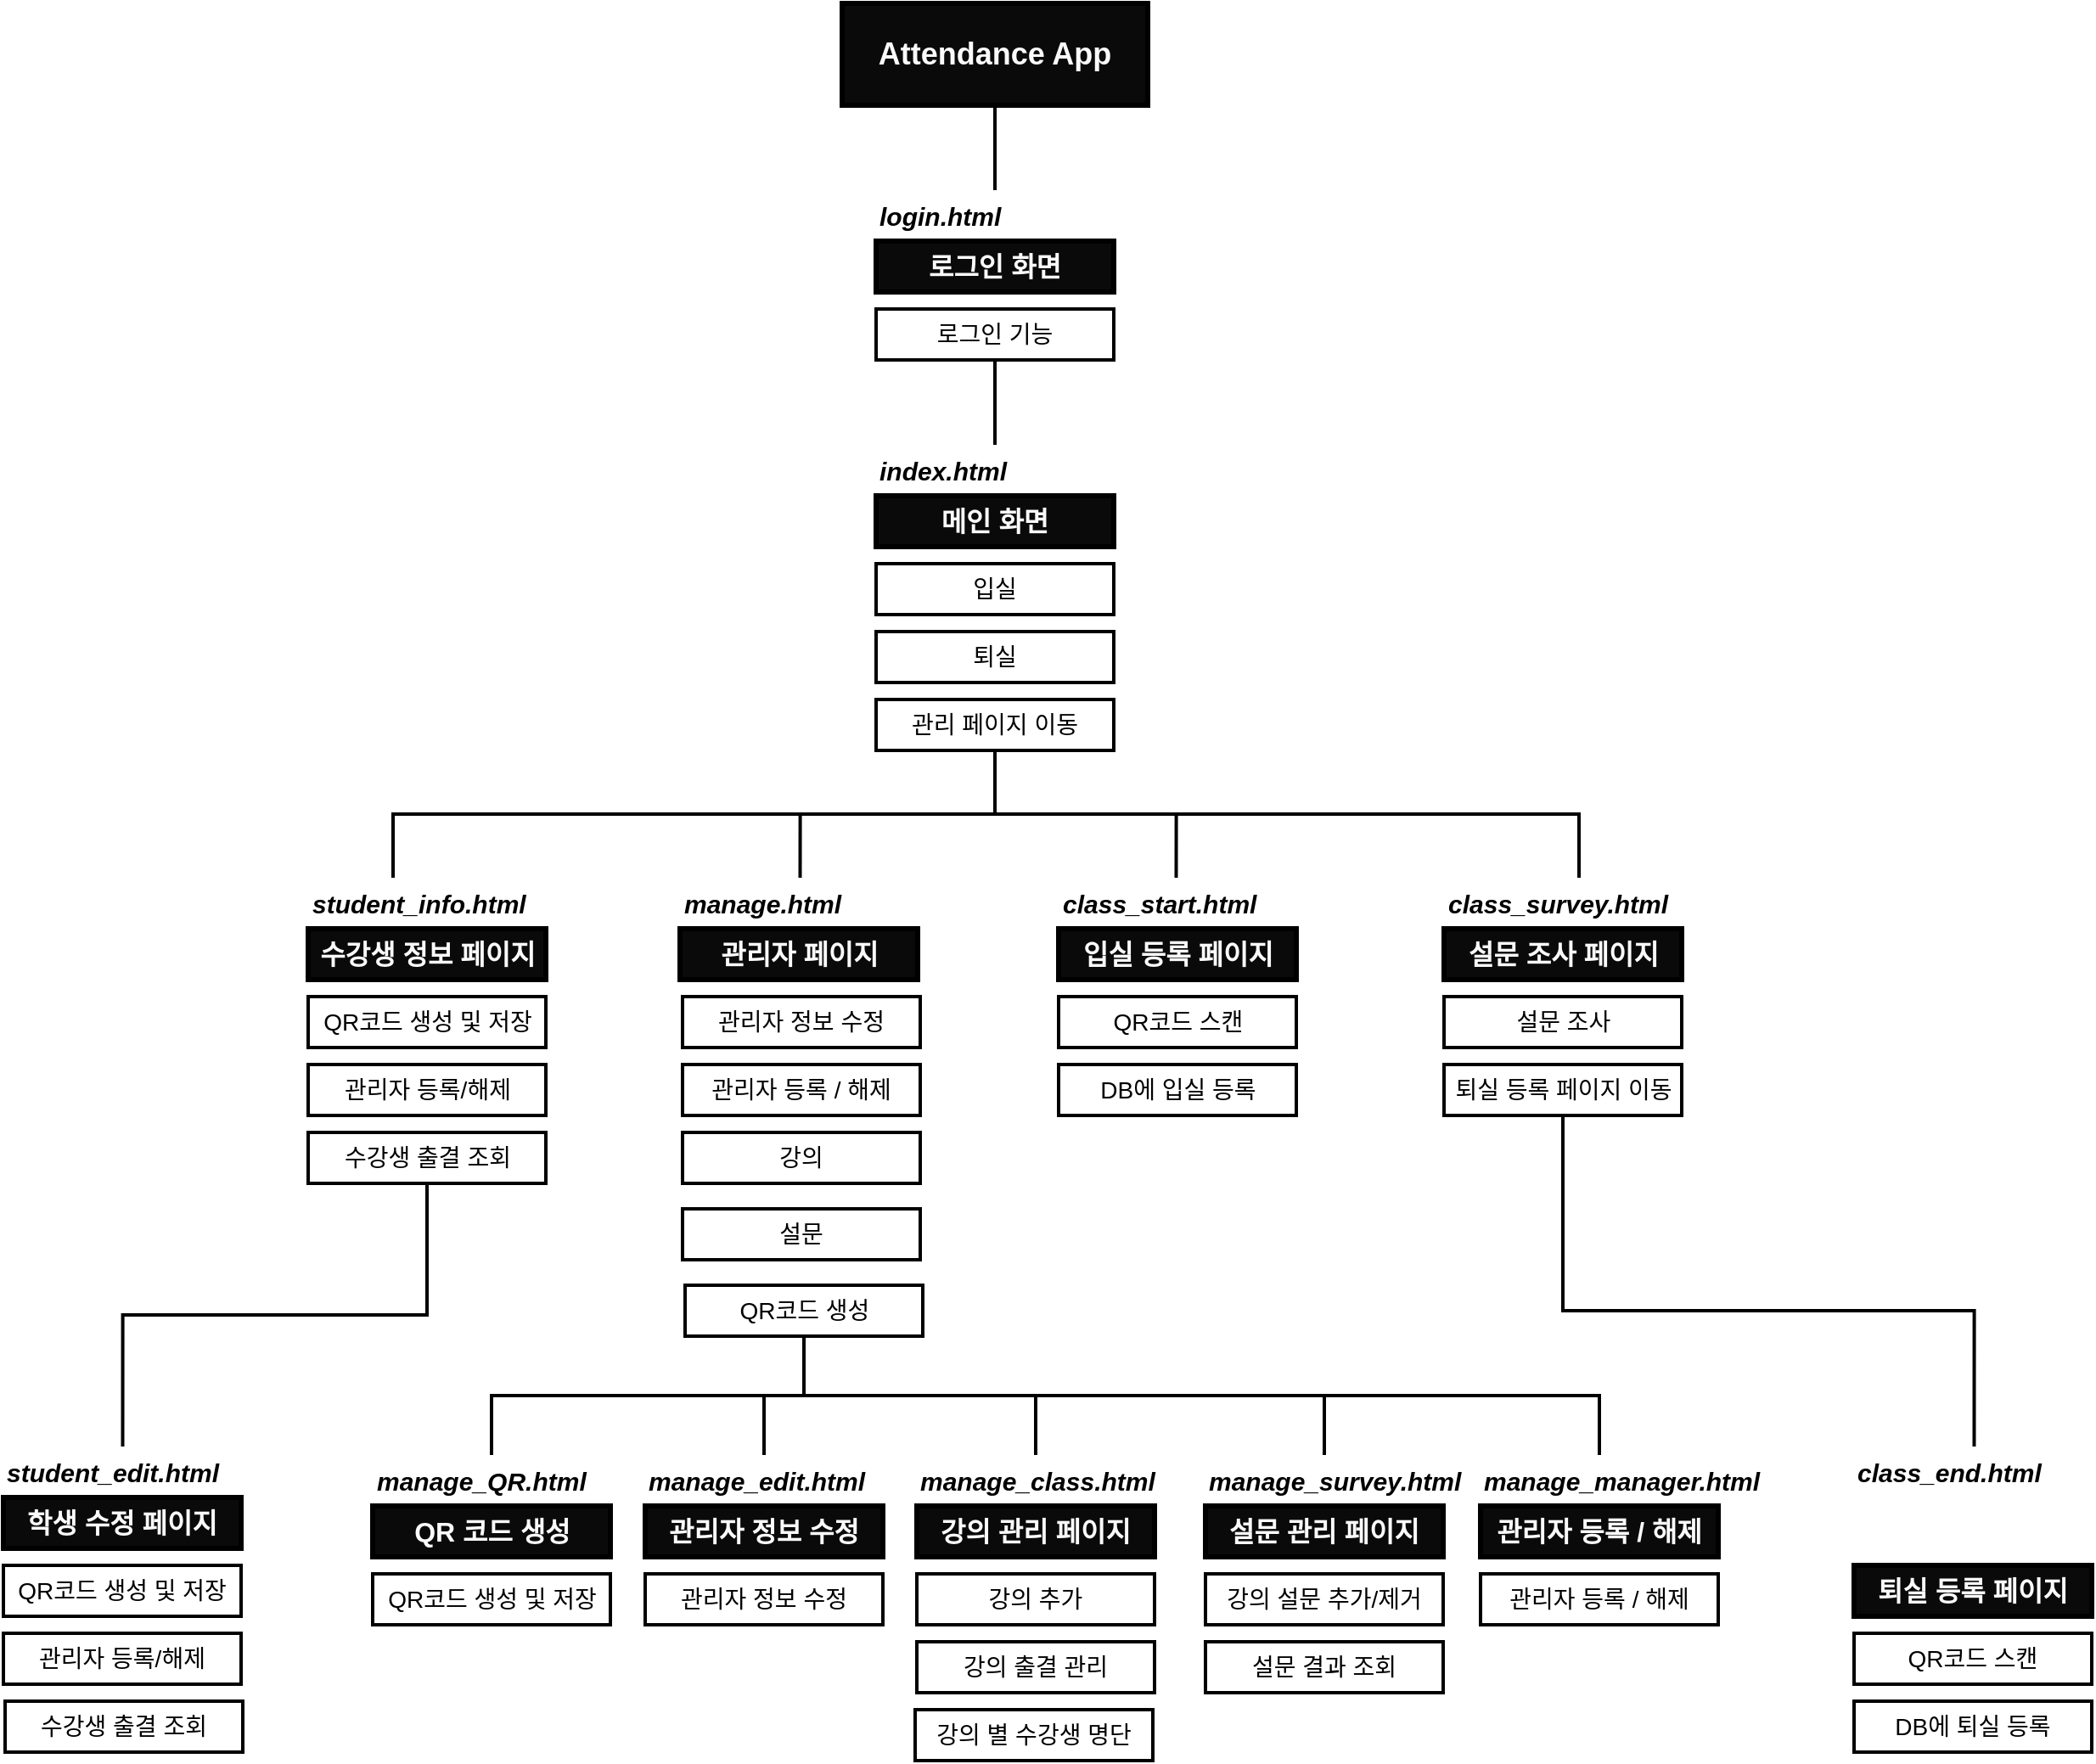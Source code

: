 <mxfile version="21.5.0" type="device">
  <diagram name="페이지-1" id="hCZEA4SWdRbqyfTR73-0">
    <mxGraphModel dx="2514" dy="828" grid="1" gridSize="10" guides="1" tooltips="1" connect="1" arrows="1" fold="1" page="1" pageScale="1" pageWidth="827" pageHeight="1169" math="0" shadow="0">
      <root>
        <mxCell id="0" />
        <mxCell id="1" parent="0" />
        <mxCell id="dNC86ZQWFl57OsV2Cq-r-1" value="&lt;font color=&quot;#fafafa&quot; style=&quot;font-size: 18px;&quot;&gt;&lt;b style=&quot;&quot;&gt;Attendance App&lt;/b&gt;&lt;/font&gt;" style="rounded=0;whiteSpace=wrap;html=1;strokeWidth=3;fillColor=#0A0A0A;" vertex="1" parent="1">
          <mxGeometry x="324" y="70" width="180" height="60" as="geometry" />
        </mxCell>
        <mxCell id="dNC86ZQWFl57OsV2Cq-r-5" value="&lt;font size=&quot;1&quot; color=&quot;#fafafa&quot;&gt;&lt;b style=&quot;font-size: 16px;&quot;&gt;로그인 화면&lt;/b&gt;&lt;/font&gt;" style="rounded=0;whiteSpace=wrap;html=1;strokeWidth=3;fillColor=#0A0A0A;" vertex="1" parent="1">
          <mxGeometry x="344" y="210" width="140" height="30" as="geometry" />
        </mxCell>
        <mxCell id="dNC86ZQWFl57OsV2Cq-r-7" value="&lt;span style=&quot;font-size: 14px;&quot;&gt;로그인 기능&lt;/span&gt;" style="rounded=0;whiteSpace=wrap;html=1;strokeWidth=2;" vertex="1" parent="1">
          <mxGeometry x="344" y="250" width="140" height="30" as="geometry" />
        </mxCell>
        <mxCell id="dNC86ZQWFl57OsV2Cq-r-8" value="&lt;font style=&quot;font-size: 15px;&quot;&gt;&lt;b&gt;&lt;i&gt;login.html&lt;/i&gt;&lt;/b&gt;&lt;/font&gt;" style="text;html=1;strokeColor=none;fillColor=none;align=left;verticalAlign=middle;whiteSpace=wrap;rounded=0;" vertex="1" parent="1">
          <mxGeometry x="344" y="180" width="100" height="30" as="geometry" />
        </mxCell>
        <mxCell id="l5bOxNPtONh7WhocYYk5-1" value="&lt;font color=&quot;#fafafa&quot;&gt;&lt;span style=&quot;font-size: 16px;&quot;&gt;&lt;b&gt;메인 화면&lt;/b&gt;&lt;/span&gt;&lt;/font&gt;" style="rounded=0;whiteSpace=wrap;html=1;strokeWidth=3;fillColor=#0A0A0A;" vertex="1" parent="1">
          <mxGeometry x="344" y="360" width="140" height="30" as="geometry" />
        </mxCell>
        <mxCell id="l5bOxNPtONh7WhocYYk5-2" value="&lt;span style=&quot;font-size: 14px;&quot;&gt;입실&lt;/span&gt;" style="rounded=0;whiteSpace=wrap;html=1;strokeWidth=2;" vertex="1" parent="1">
          <mxGeometry x="344" y="400" width="140" height="30" as="geometry" />
        </mxCell>
        <mxCell id="l5bOxNPtONh7WhocYYk5-3" value="&lt;span style=&quot;font-size: 15px;&quot;&gt;&lt;b&gt;&lt;i&gt;index.html&lt;/i&gt;&lt;/b&gt;&lt;/span&gt;" style="text;html=1;strokeColor=none;fillColor=none;align=left;verticalAlign=middle;whiteSpace=wrap;rounded=0;" vertex="1" parent="1">
          <mxGeometry x="344" y="330" width="136" height="30" as="geometry" />
        </mxCell>
        <mxCell id="l5bOxNPtONh7WhocYYk5-4" value="&lt;span style=&quot;font-size: 14px;&quot;&gt;퇴실&lt;/span&gt;" style="rounded=0;whiteSpace=wrap;html=1;strokeWidth=2;" vertex="1" parent="1">
          <mxGeometry x="344" y="440" width="140" height="30" as="geometry" />
        </mxCell>
        <mxCell id="l5bOxNPtONh7WhocYYk5-5" value="&lt;span style=&quot;font-size: 14px;&quot;&gt;관리 페이지 이동&lt;/span&gt;" style="rounded=0;whiteSpace=wrap;html=1;strokeWidth=2;" vertex="1" parent="1">
          <mxGeometry x="344" y="480" width="140" height="30" as="geometry" />
        </mxCell>
        <mxCell id="l5bOxNPtONh7WhocYYk5-6" value="&lt;font color=&quot;#fafafa&quot;&gt;&lt;span style=&quot;font-size: 16px;&quot;&gt;&lt;b&gt;관리자 페이지&lt;/b&gt;&lt;/span&gt;&lt;/font&gt;" style="rounded=0;whiteSpace=wrap;html=1;strokeWidth=3;fillColor=#0A0A0A;" vertex="1" parent="1">
          <mxGeometry x="228.5" y="615" width="140" height="30" as="geometry" />
        </mxCell>
        <mxCell id="l5bOxNPtONh7WhocYYk5-7" value="&lt;span style=&quot;font-size: 14px;&quot;&gt;QR코드 생성&lt;/span&gt;" style="rounded=0;whiteSpace=wrap;html=1;strokeWidth=2;" vertex="1" parent="1">
          <mxGeometry x="231.5" y="825" width="140" height="30" as="geometry" />
        </mxCell>
        <mxCell id="l5bOxNPtONh7WhocYYk5-8" value="&lt;span style=&quot;font-size: 15px;&quot;&gt;&lt;b&gt;&lt;i&gt;manage.html&lt;/i&gt;&lt;/b&gt;&lt;/span&gt;" style="text;html=1;strokeColor=none;fillColor=none;align=left;verticalAlign=middle;whiteSpace=wrap;rounded=0;" vertex="1" parent="1">
          <mxGeometry x="228.5" y="585" width="141.5" height="30" as="geometry" />
        </mxCell>
        <mxCell id="l5bOxNPtONh7WhocYYk5-9" value="&lt;span style=&quot;font-size: 14px;&quot;&gt;관리자 등록 / 해제&lt;/span&gt;" style="rounded=0;whiteSpace=wrap;html=1;strokeWidth=2;" vertex="1" parent="1">
          <mxGeometry x="230" y="695" width="140" height="30" as="geometry" />
        </mxCell>
        <mxCell id="l5bOxNPtONh7WhocYYk5-10" value="&lt;span style=&quot;font-size: 14px;&quot;&gt;강의&lt;/span&gt;" style="rounded=0;whiteSpace=wrap;html=1;strokeWidth=2;" vertex="1" parent="1">
          <mxGeometry x="230" y="735" width="140" height="30" as="geometry" />
        </mxCell>
        <mxCell id="l5bOxNPtONh7WhocYYk5-16" value="&lt;font color=&quot;#fafafa&quot;&gt;&lt;span style=&quot;font-size: 16px;&quot;&gt;&lt;b&gt;입실 등록 페이지&lt;/b&gt;&lt;/span&gt;&lt;/font&gt;" style="rounded=0;whiteSpace=wrap;html=1;strokeWidth=3;fillColor=#0A0A0A;" vertex="1" parent="1">
          <mxGeometry x="451.5" y="615" width="140" height="30" as="geometry" />
        </mxCell>
        <mxCell id="l5bOxNPtONh7WhocYYk5-17" value="&lt;span style=&quot;font-size: 14px;&quot;&gt;QR코드 스캔&lt;/span&gt;" style="rounded=0;whiteSpace=wrap;html=1;strokeWidth=2;" vertex="1" parent="1">
          <mxGeometry x="451.5" y="655" width="140" height="30" as="geometry" />
        </mxCell>
        <mxCell id="l5bOxNPtONh7WhocYYk5-18" value="&lt;span style=&quot;font-size: 15px;&quot;&gt;&lt;b&gt;&lt;i&gt;class_start.html&lt;/i&gt;&lt;/b&gt;&lt;/span&gt;" style="text;html=1;strokeColor=none;fillColor=none;align=left;verticalAlign=middle;whiteSpace=wrap;rounded=0;" vertex="1" parent="1">
          <mxGeometry x="451.5" y="585" width="138.5" height="30" as="geometry" />
        </mxCell>
        <mxCell id="l5bOxNPtONh7WhocYYk5-19" value="&lt;span style=&quot;font-size: 14px;&quot;&gt;DB에 입실 등록&lt;/span&gt;" style="rounded=0;whiteSpace=wrap;html=1;strokeWidth=2;" vertex="1" parent="1">
          <mxGeometry x="451.5" y="695" width="140" height="30" as="geometry" />
        </mxCell>
        <mxCell id="l5bOxNPtONh7WhocYYk5-21" value="&lt;font color=&quot;#fafafa&quot;&gt;&lt;span style=&quot;font-size: 16px;&quot;&gt;&lt;b&gt;설문 조사 페이지&lt;/b&gt;&lt;/span&gt;&lt;/font&gt;" style="rounded=0;whiteSpace=wrap;html=1;strokeWidth=3;fillColor=#0A0A0A;" vertex="1" parent="1">
          <mxGeometry x="678.5" y="615" width="140" height="30" as="geometry" />
        </mxCell>
        <mxCell id="l5bOxNPtONh7WhocYYk5-22" value="&lt;span style=&quot;font-size: 14px;&quot;&gt;설문 조사&lt;/span&gt;" style="rounded=0;whiteSpace=wrap;html=1;strokeWidth=2;" vertex="1" parent="1">
          <mxGeometry x="678.5" y="655" width="140" height="30" as="geometry" />
        </mxCell>
        <mxCell id="l5bOxNPtONh7WhocYYk5-23" value="&lt;span style=&quot;font-size: 15px;&quot;&gt;&lt;b&gt;&lt;i&gt;class_survey.html&lt;/i&gt;&lt;/b&gt;&lt;/span&gt;" style="text;html=1;strokeColor=none;fillColor=none;align=left;verticalAlign=middle;whiteSpace=wrap;rounded=0;" vertex="1" parent="1">
          <mxGeometry x="678.5" y="585" width="141.5" height="30" as="geometry" />
        </mxCell>
        <mxCell id="l5bOxNPtONh7WhocYYk5-24" value="&lt;span style=&quot;font-size: 14px;&quot;&gt;퇴실 등록 페이지 이동&lt;/span&gt;" style="rounded=0;whiteSpace=wrap;html=1;strokeWidth=2;" vertex="1" parent="1">
          <mxGeometry x="678.5" y="695" width="140" height="30" as="geometry" />
        </mxCell>
        <mxCell id="l5bOxNPtONh7WhocYYk5-26" value="&lt;font color=&quot;#fafafa&quot;&gt;&lt;span style=&quot;font-size: 16px;&quot;&gt;&lt;b&gt;수강생 정보 페이지&lt;/b&gt;&lt;/span&gt;&lt;/font&gt;" style="rounded=0;whiteSpace=wrap;html=1;strokeWidth=3;fillColor=#0A0A0A;" vertex="1" parent="1">
          <mxGeometry x="9.5" y="615" width="140" height="30" as="geometry" />
        </mxCell>
        <mxCell id="l5bOxNPtONh7WhocYYk5-27" value="&lt;span style=&quot;font-size: 14px;&quot;&gt;QR코드 생성 및 저장&lt;/span&gt;" style="rounded=0;whiteSpace=wrap;html=1;strokeWidth=2;" vertex="1" parent="1">
          <mxGeometry x="9.5" y="655" width="140" height="30" as="geometry" />
        </mxCell>
        <mxCell id="l5bOxNPtONh7WhocYYk5-28" value="&lt;span style=&quot;font-size: 15px;&quot;&gt;&lt;b&gt;&lt;i&gt;student_info.html&lt;/i&gt;&lt;/b&gt;&lt;/span&gt;" style="text;html=1;strokeColor=none;fillColor=none;align=left;verticalAlign=middle;whiteSpace=wrap;rounded=0;" vertex="1" parent="1">
          <mxGeometry x="9.5" y="585" width="100" height="30" as="geometry" />
        </mxCell>
        <mxCell id="l5bOxNPtONh7WhocYYk5-29" value="&lt;span style=&quot;font-size: 14px;&quot;&gt;관리자 등록/해제&lt;/span&gt;" style="rounded=0;whiteSpace=wrap;html=1;strokeWidth=2;" vertex="1" parent="1">
          <mxGeometry x="9.5" y="695" width="140" height="30" as="geometry" />
        </mxCell>
        <mxCell id="l5bOxNPtONh7WhocYYk5-30" value="&lt;span style=&quot;font-size: 14px;&quot;&gt;수강생 출결 조회&lt;/span&gt;" style="rounded=0;whiteSpace=wrap;html=1;strokeWidth=2;" vertex="1" parent="1">
          <mxGeometry x="9.5" y="735" width="140" height="30" as="geometry" />
        </mxCell>
        <mxCell id="l5bOxNPtONh7WhocYYk5-31" value="&lt;font color=&quot;#fafafa&quot;&gt;&lt;span style=&quot;font-size: 16px;&quot;&gt;&lt;b&gt;학생 수정 페이지&lt;/b&gt;&lt;/span&gt;&lt;/font&gt;" style="rounded=0;whiteSpace=wrap;html=1;strokeWidth=3;fillColor=#0A0A0A;" vertex="1" parent="1">
          <mxGeometry x="-170" y="950" width="140" height="30" as="geometry" />
        </mxCell>
        <mxCell id="l5bOxNPtONh7WhocYYk5-32" value="&lt;span style=&quot;font-size: 14px;&quot;&gt;QR코드 생성 및 저장&lt;/span&gt;" style="rounded=0;whiteSpace=wrap;html=1;strokeWidth=2;" vertex="1" parent="1">
          <mxGeometry x="-170" y="990" width="140" height="30" as="geometry" />
        </mxCell>
        <mxCell id="l5bOxNPtONh7WhocYYk5-33" value="&lt;span style=&quot;font-size: 15px;&quot;&gt;&lt;b&gt;&lt;i&gt;student_edit.html&lt;/i&gt;&lt;/b&gt;&lt;/span&gt;" style="text;html=1;strokeColor=none;fillColor=none;align=left;verticalAlign=middle;whiteSpace=wrap;rounded=0;" vertex="1" parent="1">
          <mxGeometry x="-170" y="920" width="140.5" height="30" as="geometry" />
        </mxCell>
        <mxCell id="l5bOxNPtONh7WhocYYk5-34" value="&lt;span style=&quot;font-size: 14px;&quot;&gt;관리자 등록/해제&lt;/span&gt;" style="rounded=0;whiteSpace=wrap;html=1;strokeWidth=2;" vertex="1" parent="1">
          <mxGeometry x="-170" y="1030" width="140" height="30" as="geometry" />
        </mxCell>
        <mxCell id="l5bOxNPtONh7WhocYYk5-35" value="&lt;span style=&quot;font-size: 14px;&quot;&gt;수강생 출결 조회&lt;/span&gt;" style="rounded=0;whiteSpace=wrap;html=1;strokeWidth=2;" vertex="1" parent="1">
          <mxGeometry x="-169" y="1070" width="140" height="30" as="geometry" />
        </mxCell>
        <mxCell id="l5bOxNPtONh7WhocYYk5-50" value="&lt;span style=&quot;font-size: 14px;&quot;&gt;관리자 정보 수정&lt;/span&gt;" style="rounded=0;whiteSpace=wrap;html=1;strokeWidth=2;" vertex="1" parent="1">
          <mxGeometry x="230" y="655" width="140" height="30" as="geometry" />
        </mxCell>
        <mxCell id="l5bOxNPtONh7WhocYYk5-51" value="&lt;font color=&quot;#fafafa&quot;&gt;&lt;span style=&quot;font-size: 16px;&quot;&gt;&lt;b&gt;퇴실 등록 페이지&lt;/b&gt;&lt;/span&gt;&lt;/font&gt;" style="rounded=0;whiteSpace=wrap;html=1;strokeWidth=3;fillColor=#0A0A0A;" vertex="1" parent="1">
          <mxGeometry x="920" y="990" width="140" height="30" as="geometry" />
        </mxCell>
        <mxCell id="l5bOxNPtONh7WhocYYk5-52" value="&lt;span style=&quot;font-size: 14px;&quot;&gt;QR코드 스캔&lt;/span&gt;" style="rounded=0;whiteSpace=wrap;html=1;strokeWidth=2;" vertex="1" parent="1">
          <mxGeometry x="920" y="1030" width="140" height="30" as="geometry" />
        </mxCell>
        <mxCell id="l5bOxNPtONh7WhocYYk5-53" value="&lt;span style=&quot;font-size: 15px;&quot;&gt;&lt;b&gt;&lt;i&gt;class_end.html&lt;/i&gt;&lt;/b&gt;&lt;/span&gt;" style="text;html=1;strokeColor=none;fillColor=none;align=left;verticalAlign=middle;whiteSpace=wrap;rounded=0;" vertex="1" parent="1">
          <mxGeometry x="920" y="920" width="141.5" height="30" as="geometry" />
        </mxCell>
        <mxCell id="l5bOxNPtONh7WhocYYk5-54" value="&lt;span style=&quot;font-size: 14px;&quot;&gt;DB에 퇴실 등록&lt;/span&gt;" style="rounded=0;whiteSpace=wrap;html=1;strokeWidth=2;" vertex="1" parent="1">
          <mxGeometry x="920" y="1070" width="140" height="30" as="geometry" />
        </mxCell>
        <mxCell id="l5bOxNPtONh7WhocYYk5-56" value="&lt;font color=&quot;#fafafa&quot;&gt;&lt;span style=&quot;font-size: 16px;&quot;&gt;&lt;b&gt;QR 코드 생성&lt;/b&gt;&lt;/span&gt;&lt;/font&gt;" style="rounded=0;whiteSpace=wrap;html=1;strokeWidth=3;fillColor=#0A0A0A;" vertex="1" parent="1">
          <mxGeometry x="47.5" y="955" width="140" height="30" as="geometry" />
        </mxCell>
        <mxCell id="l5bOxNPtONh7WhocYYk5-57" value="&lt;span style=&quot;font-size: 14px;&quot;&gt;QR코드 생성 및 저장&lt;/span&gt;" style="rounded=0;whiteSpace=wrap;html=1;strokeWidth=2;" vertex="1" parent="1">
          <mxGeometry x="47.5" y="995" width="140" height="30" as="geometry" />
        </mxCell>
        <mxCell id="l5bOxNPtONh7WhocYYk5-58" value="&lt;span style=&quot;font-size: 15px;&quot;&gt;&lt;b&gt;&lt;i&gt;manage_QR.html&lt;/i&gt;&lt;/b&gt;&lt;/span&gt;" style="text;html=1;strokeColor=none;fillColor=none;align=left;verticalAlign=middle;whiteSpace=wrap;rounded=0;" vertex="1" parent="1">
          <mxGeometry x="47.5" y="925" width="140" height="30" as="geometry" />
        </mxCell>
        <mxCell id="l5bOxNPtONh7WhocYYk5-61" value="" style="endArrow=none;html=1;rounded=0;edgeStyle=orthogonalEdgeStyle;strokeWidth=2;entryX=0.5;entryY=1;entryDx=0;entryDy=0;exitX=0.5;exitY=0;exitDx=0;exitDy=0;" edge="1" parent="1" source="l5bOxNPtONh7WhocYYk5-28" target="l5bOxNPtONh7WhocYYk5-5">
          <mxGeometry width="50" height="50" relative="1" as="geometry">
            <mxPoint x="80" y="570" as="sourcePoint" />
            <mxPoint x="410" y="530" as="targetPoint" />
          </mxGeometry>
        </mxCell>
        <mxCell id="l5bOxNPtONh7WhocYYk5-62" value="" style="endArrow=none;html=1;rounded=0;edgeStyle=orthogonalEdgeStyle;strokeWidth=2;entryX=0.5;entryY=1;entryDx=0;entryDy=0;exitX=0.5;exitY=0;exitDx=0;exitDy=0;" edge="1" parent="1" source="l5bOxNPtONh7WhocYYk5-8" target="l5bOxNPtONh7WhocYYk5-5">
          <mxGeometry width="50" height="50" relative="1" as="geometry">
            <mxPoint x="70" y="595" as="sourcePoint" />
            <mxPoint x="424" y="520" as="targetPoint" />
          </mxGeometry>
        </mxCell>
        <mxCell id="l5bOxNPtONh7WhocYYk5-63" value="" style="endArrow=none;html=1;rounded=0;edgeStyle=orthogonalEdgeStyle;strokeWidth=2;entryX=0.5;entryY=1;entryDx=0;entryDy=0;exitX=0.5;exitY=0;exitDx=0;exitDy=0;" edge="1" parent="1" source="l5bOxNPtONh7WhocYYk5-18" target="l5bOxNPtONh7WhocYYk5-5">
          <mxGeometry width="50" height="50" relative="1" as="geometry">
            <mxPoint x="70" y="595" as="sourcePoint" />
            <mxPoint x="424" y="520" as="targetPoint" />
          </mxGeometry>
        </mxCell>
        <mxCell id="l5bOxNPtONh7WhocYYk5-64" value="" style="endArrow=none;html=1;rounded=0;edgeStyle=orthogonalEdgeStyle;strokeWidth=2;entryX=0.5;entryY=1;entryDx=0;entryDy=0;exitX=0.562;exitY=0;exitDx=0;exitDy=0;exitPerimeter=0;" edge="1" parent="1" source="l5bOxNPtONh7WhocYYk5-23" target="l5bOxNPtONh7WhocYYk5-5">
          <mxGeometry width="50" height="50" relative="1" as="geometry">
            <mxPoint x="531" y="595" as="sourcePoint" />
            <mxPoint x="424" y="520" as="targetPoint" />
          </mxGeometry>
        </mxCell>
        <mxCell id="l5bOxNPtONh7WhocYYk5-69" value="" style="endArrow=none;html=1;rounded=0;strokeWidth=2;entryX=0.5;entryY=1;entryDx=0;entryDy=0;exitX=0.5;exitY=0;exitDx=0;exitDy=0;edgeStyle=orthogonalEdgeStyle;" edge="1" parent="1" source="l5bOxNPtONh7WhocYYk5-33" target="l5bOxNPtONh7WhocYYk5-30">
          <mxGeometry width="50" height="50" relative="1" as="geometry">
            <mxPoint x="390" y="1240" as="sourcePoint" />
            <mxPoint x="440" y="1190" as="targetPoint" />
          </mxGeometry>
        </mxCell>
        <mxCell id="l5bOxNPtONh7WhocYYk5-70" value="" style="endArrow=none;html=1;rounded=0;strokeWidth=2;entryX=0.5;entryY=1;entryDx=0;entryDy=0;" edge="1" parent="1">
          <mxGeometry width="50" height="50" relative="1" as="geometry">
            <mxPoint x="414" y="330" as="sourcePoint" />
            <mxPoint x="414" y="280" as="targetPoint" />
          </mxGeometry>
        </mxCell>
        <mxCell id="l5bOxNPtONh7WhocYYk5-73" value="&lt;font color=&quot;#fafafa&quot;&gt;&lt;span style=&quot;font-size: 16px;&quot;&gt;&lt;b&gt;관리자 정보 수정&lt;/b&gt;&lt;/span&gt;&lt;/font&gt;" style="rounded=0;whiteSpace=wrap;html=1;strokeWidth=3;fillColor=#0A0A0A;" vertex="1" parent="1">
          <mxGeometry x="208" y="955" width="140" height="30" as="geometry" />
        </mxCell>
        <mxCell id="l5bOxNPtONh7WhocYYk5-74" value="&lt;span style=&quot;font-size: 14px;&quot;&gt;관리자 정보 수정&lt;/span&gt;" style="rounded=0;whiteSpace=wrap;html=1;strokeWidth=2;" vertex="1" parent="1">
          <mxGeometry x="208" y="995" width="140" height="30" as="geometry" />
        </mxCell>
        <mxCell id="l5bOxNPtONh7WhocYYk5-75" value="&lt;span style=&quot;font-size: 15px;&quot;&gt;&lt;b&gt;&lt;i&gt;manage_edit.html&lt;/i&gt;&lt;/b&gt;&lt;/span&gt;" style="text;html=1;strokeColor=none;fillColor=none;align=left;verticalAlign=middle;whiteSpace=wrap;rounded=0;" vertex="1" parent="1">
          <mxGeometry x="208" y="925" width="140" height="30" as="geometry" />
        </mxCell>
        <mxCell id="l5bOxNPtONh7WhocYYk5-78" value="" style="endArrow=none;html=1;rounded=0;strokeWidth=2;entryX=0.5;entryY=1;entryDx=0;entryDy=0;exitX=0.5;exitY=0;exitDx=0;exitDy=0;edgeStyle=orthogonalEdgeStyle;" edge="1" parent="1" source="l5bOxNPtONh7WhocYYk5-58" target="l5bOxNPtONh7WhocYYk5-7">
          <mxGeometry width="50" height="50" relative="1" as="geometry">
            <mxPoint x="93" y="895" as="sourcePoint" />
            <mxPoint x="93" y="740" as="targetPoint" />
          </mxGeometry>
        </mxCell>
        <mxCell id="l5bOxNPtONh7WhocYYk5-79" value="" style="endArrow=none;html=1;rounded=0;strokeWidth=2;entryX=0.5;entryY=1;entryDx=0;entryDy=0;exitX=0.5;exitY=0;exitDx=0;exitDy=0;edgeStyle=orthogonalEdgeStyle;" edge="1" parent="1" source="l5bOxNPtONh7WhocYYk5-75" target="l5bOxNPtONh7WhocYYk5-7">
          <mxGeometry width="50" height="50" relative="1" as="geometry">
            <mxPoint x="313" y="895" as="sourcePoint" />
            <mxPoint x="313" y="819" as="targetPoint" />
          </mxGeometry>
        </mxCell>
        <mxCell id="l5bOxNPtONh7WhocYYk5-80" value="" style="endArrow=none;html=1;rounded=0;strokeWidth=2;entryX=0.5;entryY=1;entryDx=0;entryDy=0;exitX=0.5;exitY=0;exitDx=0;exitDy=0;edgeStyle=orthogonalEdgeStyle;" edge="1" parent="1" source="l5bOxNPtONh7WhocYYk5-53" target="l5bOxNPtONh7WhocYYk5-24">
          <mxGeometry width="50" height="50" relative="1" as="geometry">
            <mxPoint x="-90" y="930" as="sourcePoint" />
            <mxPoint x="748.5" y="765" as="targetPoint" />
            <Array as="points">
              <mxPoint x="991" y="840" />
              <mxPoint x="748" y="840" />
            </Array>
          </mxGeometry>
        </mxCell>
        <mxCell id="l5bOxNPtONh7WhocYYk5-81" value="&lt;font color=&quot;#fafafa&quot;&gt;&lt;span style=&quot;font-size: 16px;&quot;&gt;&lt;b&gt;강의 관리 페이지&lt;/b&gt;&lt;/span&gt;&lt;/font&gt;" style="rounded=0;whiteSpace=wrap;html=1;strokeWidth=3;fillColor=#0A0A0A;" vertex="1" parent="1">
          <mxGeometry x="368" y="955" width="140" height="30" as="geometry" />
        </mxCell>
        <mxCell id="l5bOxNPtONh7WhocYYk5-82" value="&lt;span style=&quot;font-size: 14px;&quot;&gt;강의 추가&lt;/span&gt;" style="rounded=0;whiteSpace=wrap;html=1;strokeWidth=2;" vertex="1" parent="1">
          <mxGeometry x="368" y="995" width="140" height="30" as="geometry" />
        </mxCell>
        <mxCell id="l5bOxNPtONh7WhocYYk5-83" value="&lt;span style=&quot;font-size: 15px;&quot;&gt;&lt;b&gt;&lt;i&gt;manage_class.html&lt;/i&gt;&lt;/b&gt;&lt;/span&gt;" style="text;html=1;strokeColor=none;fillColor=none;align=left;verticalAlign=middle;whiteSpace=wrap;rounded=0;" vertex="1" parent="1">
          <mxGeometry x="368" y="925" width="140" height="30" as="geometry" />
        </mxCell>
        <mxCell id="l5bOxNPtONh7WhocYYk5-84" value="&lt;span style=&quot;font-size: 14px;&quot;&gt;강의 출결 관리&lt;/span&gt;" style="rounded=0;whiteSpace=wrap;html=1;strokeWidth=2;" vertex="1" parent="1">
          <mxGeometry x="368" y="1035" width="140" height="30" as="geometry" />
        </mxCell>
        <mxCell id="l5bOxNPtONh7WhocYYk5-86" value="&lt;font color=&quot;#fafafa&quot;&gt;&lt;span style=&quot;font-size: 16px;&quot;&gt;&lt;b&gt;설문 관리 페이지&lt;/b&gt;&lt;/span&gt;&lt;/font&gt;" style="rounded=0;whiteSpace=wrap;html=1;strokeWidth=3;fillColor=#0A0A0A;" vertex="1" parent="1">
          <mxGeometry x="538" y="955" width="140" height="30" as="geometry" />
        </mxCell>
        <mxCell id="l5bOxNPtONh7WhocYYk5-87" value="&lt;span style=&quot;font-size: 14px;&quot;&gt;강의 설문 추가/제거&lt;/span&gt;" style="rounded=0;whiteSpace=wrap;html=1;strokeWidth=2;" vertex="1" parent="1">
          <mxGeometry x="538" y="995" width="140" height="30" as="geometry" />
        </mxCell>
        <mxCell id="l5bOxNPtONh7WhocYYk5-88" value="&lt;span style=&quot;font-size: 15px;&quot;&gt;&lt;b&gt;&lt;i&gt;manage_survey.html&lt;/i&gt;&lt;/b&gt;&lt;/span&gt;" style="text;html=1;strokeColor=none;fillColor=none;align=left;verticalAlign=middle;whiteSpace=wrap;rounded=0;" vertex="1" parent="1">
          <mxGeometry x="538" y="925" width="140" height="30" as="geometry" />
        </mxCell>
        <mxCell id="l5bOxNPtONh7WhocYYk5-89" value="&lt;span style=&quot;font-size: 14px;&quot;&gt;설문 결과 조회&lt;/span&gt;" style="rounded=0;whiteSpace=wrap;html=1;strokeWidth=2;" vertex="1" parent="1">
          <mxGeometry x="538" y="1035" width="140" height="30" as="geometry" />
        </mxCell>
        <mxCell id="l5bOxNPtONh7WhocYYk5-96" value="" style="endArrow=none;html=1;rounded=0;strokeWidth=2;entryX=0.5;entryY=1;entryDx=0;entryDy=0;exitX=0.5;exitY=0;exitDx=0;exitDy=0;edgeStyle=orthogonalEdgeStyle;" edge="1" parent="1" source="l5bOxNPtONh7WhocYYk5-83" target="l5bOxNPtONh7WhocYYk5-7">
          <mxGeometry width="50" height="50" relative="1" as="geometry">
            <mxPoint x="288" y="895" as="sourcePoint" />
            <mxPoint x="313" y="819" as="targetPoint" />
          </mxGeometry>
        </mxCell>
        <mxCell id="l5bOxNPtONh7WhocYYk5-97" value="" style="endArrow=none;html=1;rounded=0;strokeWidth=2;entryX=0.5;entryY=1;entryDx=0;entryDy=0;exitX=0.5;exitY=0;exitDx=0;exitDy=0;edgeStyle=orthogonalEdgeStyle;" edge="1" parent="1" source="l5bOxNPtONh7WhocYYk5-88" target="l5bOxNPtONh7WhocYYk5-7">
          <mxGeometry width="50" height="50" relative="1" as="geometry">
            <mxPoint x="448" y="895" as="sourcePoint" />
            <mxPoint x="313" y="819" as="targetPoint" />
          </mxGeometry>
        </mxCell>
        <mxCell id="l5bOxNPtONh7WhocYYk5-99" value="&lt;span style=&quot;font-size: 14px;&quot;&gt;설문&lt;/span&gt;" style="rounded=0;whiteSpace=wrap;html=1;strokeWidth=2;" vertex="1" parent="1">
          <mxGeometry x="230" y="780" width="140" height="30" as="geometry" />
        </mxCell>
        <mxCell id="l5bOxNPtONh7WhocYYk5-101" value="&lt;span style=&quot;font-size: 14px;&quot;&gt;강의 별 수강생 명단&lt;/span&gt;" style="rounded=0;whiteSpace=wrap;html=1;strokeWidth=2;" vertex="1" parent="1">
          <mxGeometry x="367" y="1075" width="140" height="30" as="geometry" />
        </mxCell>
        <mxCell id="l5bOxNPtONh7WhocYYk5-102" value="&lt;font color=&quot;#fafafa&quot;&gt;&lt;span style=&quot;font-size: 16px;&quot;&gt;&lt;b&gt;관리자 등록 / 해제&lt;/b&gt;&lt;/span&gt;&lt;/font&gt;" style="rounded=0;whiteSpace=wrap;html=1;strokeWidth=3;fillColor=#0A0A0A;" vertex="1" parent="1">
          <mxGeometry x="700" y="955" width="140" height="30" as="geometry" />
        </mxCell>
        <mxCell id="l5bOxNPtONh7WhocYYk5-103" value="&lt;span style=&quot;font-size: 14px;&quot;&gt;관리자 등록 / 해제&lt;/span&gt;" style="rounded=0;whiteSpace=wrap;html=1;strokeWidth=2;" vertex="1" parent="1">
          <mxGeometry x="700" y="995" width="140" height="30" as="geometry" />
        </mxCell>
        <mxCell id="l5bOxNPtONh7WhocYYk5-104" value="&lt;span style=&quot;font-size: 15px;&quot;&gt;&lt;b&gt;&lt;i&gt;manage_manager.html&lt;/i&gt;&lt;/b&gt;&lt;/span&gt;" style="text;html=1;strokeColor=none;fillColor=none;align=left;verticalAlign=middle;whiteSpace=wrap;rounded=0;" vertex="1" parent="1">
          <mxGeometry x="700" y="925" width="140" height="30" as="geometry" />
        </mxCell>
        <mxCell id="l5bOxNPtONh7WhocYYk5-106" value="" style="endArrow=none;html=1;rounded=0;strokeWidth=2;entryX=0.5;entryY=1;entryDx=0;entryDy=0;exitX=0.5;exitY=0;exitDx=0;exitDy=0;edgeStyle=orthogonalEdgeStyle;" edge="1" parent="1" source="l5bOxNPtONh7WhocYYk5-104" target="l5bOxNPtONh7WhocYYk5-7">
          <mxGeometry width="50" height="50" relative="1" as="geometry">
            <mxPoint x="618" y="935" as="sourcePoint" />
            <mxPoint x="311" y="865" as="targetPoint" />
          </mxGeometry>
        </mxCell>
        <mxCell id="l5bOxNPtONh7WhocYYk5-108" value="" style="endArrow=none;html=1;rounded=0;strokeWidth=2;entryX=0.5;entryY=1;entryDx=0;entryDy=0;" edge="1" parent="1">
          <mxGeometry width="50" height="50" relative="1" as="geometry">
            <mxPoint x="414" y="180" as="sourcePoint" />
            <mxPoint x="414" y="130" as="targetPoint" />
          </mxGeometry>
        </mxCell>
      </root>
    </mxGraphModel>
  </diagram>
</mxfile>
